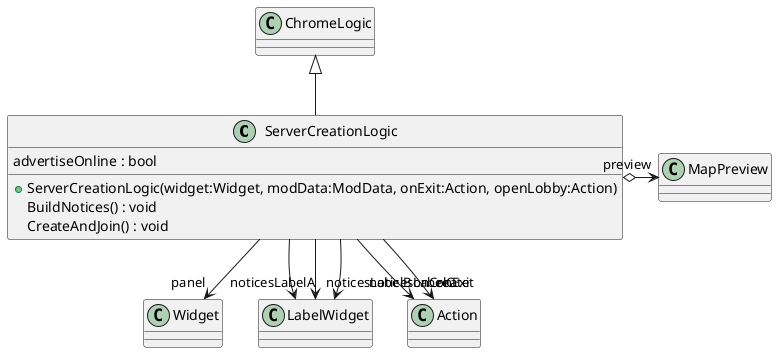 @startuml
class ServerCreationLogic {
    advertiseOnline : bool
    + ServerCreationLogic(widget:Widget, modData:ModData, onExit:Action, openLobby:Action)
    BuildNotices() : void
    CreateAndJoin() : void
}
ChromeLogic <|-- ServerCreationLogic
ServerCreationLogic --> "panel" Widget
ServerCreationLogic --> "noticesLabelA" LabelWidget
ServerCreationLogic --> "noticesLabelB" LabelWidget
ServerCreationLogic --> "noticesLabelC" LabelWidget
ServerCreationLogic --> "onCreate" Action
ServerCreationLogic --> "onExit" Action
ServerCreationLogic o-> "preview" MapPreview
@enduml
